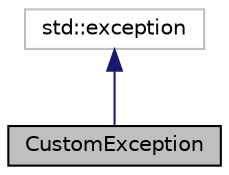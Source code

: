 digraph "CustomException"
{
  edge [fontname="Helvetica",fontsize="10",labelfontname="Helvetica",labelfontsize="10"];
  node [fontname="Helvetica",fontsize="10",shape=record];
  Node8 [label="CustomException",height=0.2,width=0.4,color="black", fillcolor="grey75", style="filled", fontcolor="black"];
  Node9 -> Node8 [dir="back",color="midnightblue",fontsize="10",style="solid"];
  Node9 [label="std::exception",height=0.2,width=0.4,color="grey75", fillcolor="white", style="filled",tooltip="STL class. "];
}
